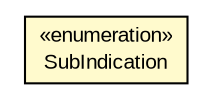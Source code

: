 #!/usr/local/bin/dot
#
# Class diagram 
# Generated by UMLGraph version R5_6-24-gf6e263 (http://www.umlgraph.org/)
#

digraph G {
	edge [fontname="arial",fontsize=10,labelfontname="arial",labelfontsize=10];
	node [fontname="arial",fontsize=10,shape=plaintext];
	nodesep=0.25;
	ranksep=0.5;
	// eu.europa.esig.dss.validation.policy.rules.SubIndication
	c682280 [label=<<table title="eu.europa.esig.dss.validation.policy.rules.SubIndication" border="0" cellborder="1" cellspacing="0" cellpadding="2" port="p" bgcolor="lemonChiffon" href="./SubIndication.html">
		<tr><td><table border="0" cellspacing="0" cellpadding="1">
<tr><td align="center" balign="center"> &#171;enumeration&#187; </td></tr>
<tr><td align="center" balign="center"> SubIndication </td></tr>
		</table></td></tr>
		</table>>, URL="./SubIndication.html", fontname="arial", fontcolor="black", fontsize=10.0];
}

